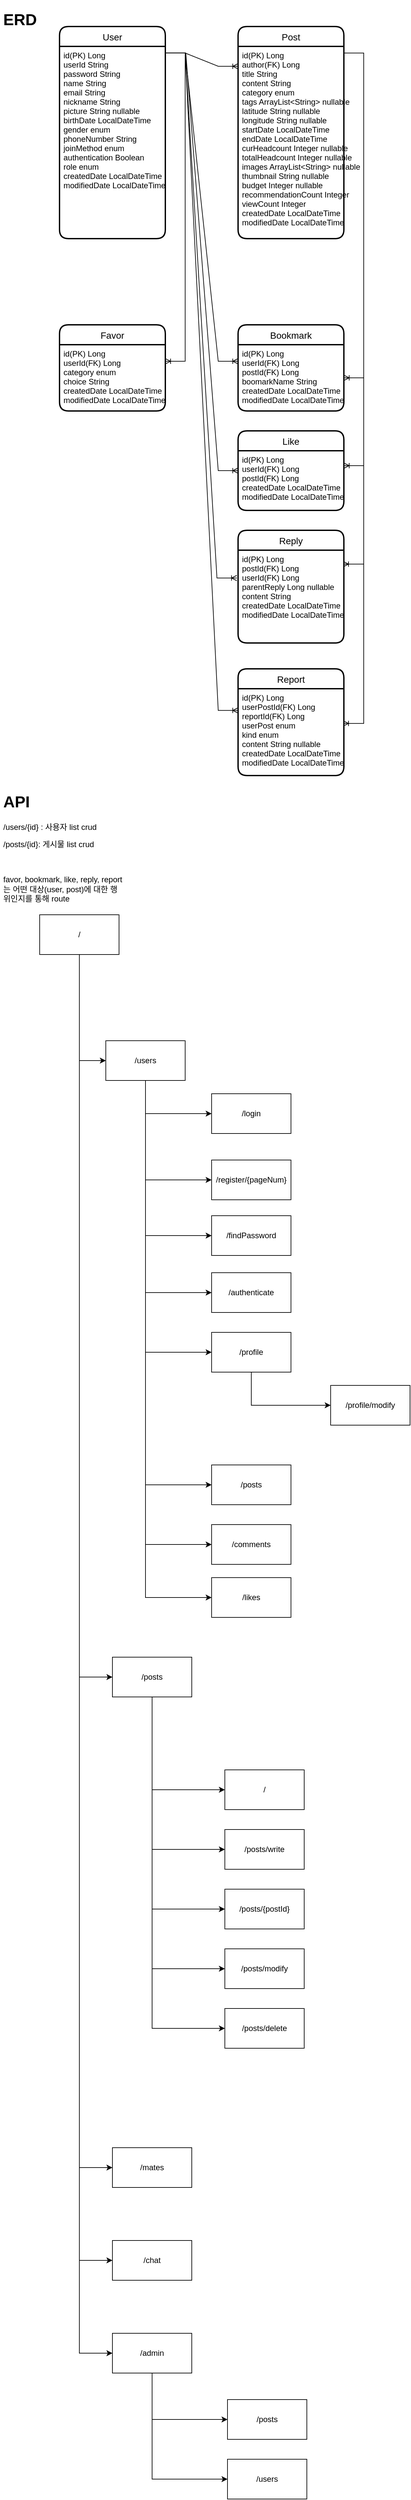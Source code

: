<mxfile version="19.0.2" type="github">
  <diagram id="Nj5eHDuCgA3VrANhKelG" name="Page-1">
    <mxGraphModel dx="880" dy="1041" grid="1" gridSize="10" guides="1" tooltips="1" connect="1" arrows="1" fold="1" page="1" pageScale="1" pageWidth="827" pageHeight="1169" math="0" shadow="0">
      <root>
        <mxCell id="0" />
        <mxCell id="1" parent="0" />
        <mxCell id="pxe3OuAeltRgRrof1Hcg-1" value="User" style="swimlane;childLayout=stackLayout;horizontal=1;startSize=30;horizontalStack=0;rounded=1;fontSize=14;fontStyle=0;strokeWidth=2;resizeParent=0;resizeLast=1;shadow=0;dashed=0;align=center;" parent="1" vertex="1">
          <mxGeometry x="110" y="40" width="160" height="320" as="geometry" />
        </mxCell>
        <mxCell id="pxe3OuAeltRgRrof1Hcg-2" value="id(PK) Long&#xa;userId String&#xa;password String&#xa;name String&#xa;email String&#xa;nickname String&#xa;picture String nullable&#xa;birthDate LocalDateTime&#xa;gender enum&#xa;phoneNumber String&#xa;joinMethod enum&#xa;authentication Boolean&#xa;role enum&#xa;createdDate LocalDateTime&#xa;modifiedDate LocalDateTime" style="align=left;strokeColor=none;fillColor=none;spacingLeft=4;fontSize=12;verticalAlign=top;resizable=0;rotatable=0;part=1;" parent="pxe3OuAeltRgRrof1Hcg-1" vertex="1">
          <mxGeometry y="30" width="160" height="290" as="geometry" />
        </mxCell>
        <mxCell id="pxe3OuAeltRgRrof1Hcg-3" value="Post" style="swimlane;childLayout=stackLayout;horizontal=1;startSize=30;horizontalStack=0;rounded=1;fontSize=14;fontStyle=0;strokeWidth=2;resizeParent=0;resizeLast=1;shadow=0;dashed=0;align=center;" parent="1" vertex="1">
          <mxGeometry x="380" y="40" width="160" height="320" as="geometry" />
        </mxCell>
        <mxCell id="pxe3OuAeltRgRrof1Hcg-4" value="id(PK) Long&#xa;author(FK) Long&#xa;title String&#xa;content String&#xa;category enum&#xa;tags ArrayList&lt;String&gt; nullable&#xa;latitude String nullable&#xa;longitude String nullable&#xa;startDate LocalDateTime&#xa;endDate LocalDateTime&#xa;curHeadcount Integer nullable&#xa;totalHeadcount Integer nullable&#xa;images ArrayList&lt;String&gt; nullable&#xa;thumbnail String nullable&#xa;budget Integer nullable&#xa;recommendationCount Integer&#xa;viewCount Integer&#xa;createdDate LocalDateTime&#xa;modifiedDate LocalDateTime" style="align=left;strokeColor=none;fillColor=none;spacingLeft=4;fontSize=12;verticalAlign=top;resizable=0;rotatable=0;part=1;" parent="pxe3OuAeltRgRrof1Hcg-3" vertex="1">
          <mxGeometry y="30" width="160" height="290" as="geometry" />
        </mxCell>
        <mxCell id="pxe3OuAeltRgRrof1Hcg-10" value="" style="edgeStyle=entityRelationEdgeStyle;fontSize=12;html=1;endArrow=ERoneToMany;rounded=0;" parent="1" edge="1">
          <mxGeometry width="100" height="100" relative="1" as="geometry">
            <mxPoint x="270" y="80" as="sourcePoint" />
            <mxPoint x="380" y="100" as="targetPoint" />
          </mxGeometry>
        </mxCell>
        <mxCell id="pxe3OuAeltRgRrof1Hcg-11" value="Bookmark" style="swimlane;childLayout=stackLayout;horizontal=1;startSize=30;horizontalStack=0;rounded=1;fontSize=14;fontStyle=0;strokeWidth=2;resizeParent=0;resizeLast=1;shadow=0;dashed=0;align=center;" parent="1" vertex="1">
          <mxGeometry x="380" y="490" width="160" height="130" as="geometry" />
        </mxCell>
        <mxCell id="pxe3OuAeltRgRrof1Hcg-12" value="id(PK) Long&#xa;userId(FK) Long&#xa;postId(FK) Long&#xa;boomarkName String&#xa;createdDate LocalDateTime&#xa;modifiedDate LocalDateTime" style="align=left;strokeColor=none;fillColor=none;spacingLeft=4;fontSize=12;verticalAlign=top;resizable=0;rotatable=0;part=1;" parent="pxe3OuAeltRgRrof1Hcg-11" vertex="1">
          <mxGeometry y="30" width="160" height="100" as="geometry" />
        </mxCell>
        <mxCell id="pxe3OuAeltRgRrof1Hcg-14" value="Report" style="swimlane;childLayout=stackLayout;horizontal=1;startSize=30;horizontalStack=0;rounded=1;fontSize=14;fontStyle=0;strokeWidth=2;resizeParent=0;resizeLast=1;shadow=0;dashed=0;align=center;" parent="1" vertex="1">
          <mxGeometry x="380" y="1009" width="160" height="161" as="geometry" />
        </mxCell>
        <mxCell id="pxe3OuAeltRgRrof1Hcg-15" value="id(PK) Long&#xa;userPostId(FK) Long&#xa;reportId(FK) Long&#xa;userPost enum&#xa;kind enum&#xa;content String nullable&#xa;createdDate LocalDateTime&#xa;modifiedDate LocalDateTime" style="align=left;strokeColor=none;fillColor=none;spacingLeft=4;fontSize=12;verticalAlign=top;resizable=0;rotatable=0;part=1;" parent="pxe3OuAeltRgRrof1Hcg-14" vertex="1">
          <mxGeometry y="30" width="160" height="131" as="geometry" />
        </mxCell>
        <mxCell id="pxe3OuAeltRgRrof1Hcg-16" value="Like" style="swimlane;childLayout=stackLayout;horizontal=1;startSize=30;horizontalStack=0;rounded=1;fontSize=14;fontStyle=0;strokeWidth=2;resizeParent=0;resizeLast=1;shadow=0;dashed=0;align=center;" parent="1" vertex="1">
          <mxGeometry x="380" y="650" width="160" height="120" as="geometry" />
        </mxCell>
        <mxCell id="pxe3OuAeltRgRrof1Hcg-17" value="id(PK) Long&#xa;userId(FK) Long&#xa;postId(FK) Long&#xa;createdDate LocalDateTime&#xa;modifiedDate LocalDateTime" style="align=left;strokeColor=none;fillColor=none;spacingLeft=4;fontSize=12;verticalAlign=top;resizable=0;rotatable=0;part=1;" parent="pxe3OuAeltRgRrof1Hcg-16" vertex="1">
          <mxGeometry y="30" width="160" height="90" as="geometry" />
        </mxCell>
        <mxCell id="pxe3OuAeltRgRrof1Hcg-21" value="" style="edgeStyle=entityRelationEdgeStyle;fontSize=12;html=1;endArrow=ERoneToMany;rounded=0;exitX=1;exitY=0.034;exitDx=0;exitDy=0;exitPerimeter=0;entryX=0;entryY=0.25;entryDx=0;entryDy=0;" parent="1" source="pxe3OuAeltRgRrof1Hcg-2" target="pxe3OuAeltRgRrof1Hcg-12" edge="1">
          <mxGeometry width="100" height="100" relative="1" as="geometry">
            <mxPoint x="10" y="560" as="sourcePoint" />
            <mxPoint x="110" y="460" as="targetPoint" />
          </mxGeometry>
        </mxCell>
        <mxCell id="pxe3OuAeltRgRrof1Hcg-23" value="" style="edgeStyle=entityRelationEdgeStyle;fontSize=12;html=1;endArrow=ERoneToMany;rounded=0;entryX=1;entryY=0.5;entryDx=0;entryDy=0;" parent="1" target="pxe3OuAeltRgRrof1Hcg-12" edge="1">
          <mxGeometry width="100" height="100" relative="1" as="geometry">
            <mxPoint x="540" y="80" as="sourcePoint" />
            <mxPoint x="640" y="-20" as="targetPoint" />
          </mxGeometry>
        </mxCell>
        <mxCell id="pxe3OuAeltRgRrof1Hcg-24" value="" style="edgeStyle=entityRelationEdgeStyle;fontSize=12;html=1;endArrow=ERoneToMany;rounded=0;entryX=0;entryY=0.5;entryDx=0;entryDy=0;exitX=1.006;exitY=0.034;exitDx=0;exitDy=0;exitPerimeter=0;" parent="1" source="pxe3OuAeltRgRrof1Hcg-2" target="pxe3OuAeltRgRrof1Hcg-16" edge="1">
          <mxGeometry width="100" height="100" relative="1" as="geometry">
            <mxPoint x="270" y="110" as="sourcePoint" />
            <mxPoint x="370" y="10" as="targetPoint" />
          </mxGeometry>
        </mxCell>
        <mxCell id="pxe3OuAeltRgRrof1Hcg-25" value="" style="edgeStyle=entityRelationEdgeStyle;fontSize=12;html=1;endArrow=ERoneToMany;rounded=0;entryX=1;entryY=0.25;entryDx=0;entryDy=0;" parent="1" target="pxe3OuAeltRgRrof1Hcg-17" edge="1">
          <mxGeometry width="100" height="100" relative="1" as="geometry">
            <mxPoint x="540" y="80" as="sourcePoint" />
            <mxPoint x="640" y="-30" as="targetPoint" />
          </mxGeometry>
        </mxCell>
        <mxCell id="pxe3OuAeltRgRrof1Hcg-26" value="Reply" style="swimlane;childLayout=stackLayout;horizontal=1;startSize=30;horizontalStack=0;rounded=1;fontSize=14;fontStyle=0;strokeWidth=2;resizeParent=0;resizeLast=1;shadow=0;dashed=0;align=center;" parent="1" vertex="1">
          <mxGeometry x="380" y="800" width="160" height="170" as="geometry" />
        </mxCell>
        <mxCell id="pxe3OuAeltRgRrof1Hcg-27" value="id(PK) Long&#xa;postId(FK) Long&#xa;userId(FK) Long&#xa;parentReply Long nullable&#xa;content String&#xa;createdDate LocalDateTime&#xa;modifiedDate LocalDateTime&#xa;" style="align=left;strokeColor=none;fillColor=none;spacingLeft=4;fontSize=12;verticalAlign=top;resizable=0;rotatable=0;part=1;" parent="pxe3OuAeltRgRrof1Hcg-26" vertex="1">
          <mxGeometry y="30" width="160" height="140" as="geometry" />
        </mxCell>
        <mxCell id="pxe3OuAeltRgRrof1Hcg-29" value="" style="edgeStyle=entityRelationEdgeStyle;fontSize=12;html=1;endArrow=ERoneToMany;rounded=0;entryX=0.994;entryY=0.15;entryDx=0;entryDy=0;entryPerimeter=0;" parent="1" target="pxe3OuAeltRgRrof1Hcg-27" edge="1">
          <mxGeometry width="100" height="100" relative="1" as="geometry">
            <mxPoint x="540" y="80" as="sourcePoint" />
            <mxPoint x="640" y="-20" as="targetPoint" />
          </mxGeometry>
        </mxCell>
        <mxCell id="pxe3OuAeltRgRrof1Hcg-30" value="" style="edgeStyle=entityRelationEdgeStyle;fontSize=12;html=1;endArrow=ERoneToMany;rounded=0;entryX=-0.012;entryY=0.3;entryDx=0;entryDy=0;entryPerimeter=0;" parent="1" target="pxe3OuAeltRgRrof1Hcg-27" edge="1">
          <mxGeometry width="100" height="100" relative="1" as="geometry">
            <mxPoint x="270" y="80" as="sourcePoint" />
            <mxPoint x="370" y="-20" as="targetPoint" />
          </mxGeometry>
        </mxCell>
        <mxCell id="pxe3OuAeltRgRrof1Hcg-31" value="Favor" style="swimlane;childLayout=stackLayout;horizontal=1;startSize=30;horizontalStack=0;rounded=1;fontSize=14;fontStyle=0;strokeWidth=2;resizeParent=0;resizeLast=1;shadow=0;dashed=0;align=center;" parent="1" vertex="1">
          <mxGeometry x="110" y="490" width="160" height="130" as="geometry" />
        </mxCell>
        <mxCell id="pxe3OuAeltRgRrof1Hcg-32" value="id(PK) Long&#xa;userId(FK) Long&#xa;category enum&#xa;choice String&#xa;createdDate LocalDateTime&#xa;modifiedDate LocalDateTime" style="align=left;strokeColor=none;fillColor=none;spacingLeft=4;fontSize=12;verticalAlign=top;resizable=0;rotatable=0;part=1;" parent="pxe3OuAeltRgRrof1Hcg-31" vertex="1">
          <mxGeometry y="30" width="160" height="100" as="geometry" />
        </mxCell>
        <mxCell id="pxe3OuAeltRgRrof1Hcg-33" value="" style="edgeStyle=entityRelationEdgeStyle;fontSize=12;html=1;endArrow=ERoneToMany;rounded=0;entryX=1;entryY=0.25;entryDx=0;entryDy=0;" parent="1" target="pxe3OuAeltRgRrof1Hcg-32" edge="1">
          <mxGeometry width="100" height="100" relative="1" as="geometry">
            <mxPoint x="270" y="80" as="sourcePoint" />
            <mxPoint x="370" y="-20" as="targetPoint" />
          </mxGeometry>
        </mxCell>
        <mxCell id="pxe3OuAeltRgRrof1Hcg-34" value="" style="edgeStyle=entityRelationEdgeStyle;fontSize=12;html=1;endArrow=ERoneToMany;rounded=0;entryX=0;entryY=0.25;entryDx=0;entryDy=0;" parent="1" target="pxe3OuAeltRgRrof1Hcg-15" edge="1">
          <mxGeometry width="100" height="100" relative="1" as="geometry">
            <mxPoint x="270" y="80" as="sourcePoint" />
            <mxPoint x="370" y="-20" as="targetPoint" />
          </mxGeometry>
        </mxCell>
        <mxCell id="pxe3OuAeltRgRrof1Hcg-35" value="" style="edgeStyle=entityRelationEdgeStyle;fontSize=12;html=1;endArrow=ERoneToMany;rounded=0;entryX=0.994;entryY=0.4;entryDx=0;entryDy=0;entryPerimeter=0;" parent="1" target="pxe3OuAeltRgRrof1Hcg-15" edge="1">
          <mxGeometry width="100" height="100" relative="1" as="geometry">
            <mxPoint x="540" y="80" as="sourcePoint" />
            <mxPoint x="640" y="-20" as="targetPoint" />
          </mxGeometry>
        </mxCell>
        <mxCell id="pxe3OuAeltRgRrof1Hcg-38" value="&lt;h1&gt;API&lt;/h1&gt;&lt;p&gt;/users/{id} : 사용자 list crud&lt;/p&gt;&lt;p&gt;/posts/{id}: 게시물 list crud&lt;/p&gt;&lt;p&gt;&lt;br&gt;&lt;/p&gt;&lt;p&gt;favor, bookmark, like, reply, report는 어떤 대상(user, post)에 대한 행위인지를 통해 route&lt;/p&gt;" style="text;html=1;strokeColor=none;fillColor=none;spacing=5;spacingTop=-20;whiteSpace=wrap;overflow=hidden;rounded=0;" parent="1" vertex="1">
          <mxGeometry x="20" y="1190" width="190" height="360" as="geometry" />
        </mxCell>
        <mxCell id="pxe3OuAeltRgRrof1Hcg-39" value="&lt;h1&gt;ERD&lt;/h1&gt;" style="text;html=1;strokeColor=none;fillColor=none;spacing=5;spacingTop=-20;whiteSpace=wrap;overflow=hidden;rounded=0;" parent="1" vertex="1">
          <mxGeometry x="20" y="10" width="190" height="120" as="geometry" />
        </mxCell>
        <mxCell id="z0WuMO5tnnBy8imYpAFS-12" style="edgeStyle=orthogonalEdgeStyle;rounded=0;orthogonalLoop=1;jettySize=auto;html=1;exitX=0.5;exitY=1;exitDx=0;exitDy=0;entryX=0;entryY=0.5;entryDx=0;entryDy=0;" edge="1" parent="1" source="z0WuMO5tnnBy8imYpAFS-1" target="z0WuMO5tnnBy8imYpAFS-7">
          <mxGeometry relative="1" as="geometry" />
        </mxCell>
        <mxCell id="z0WuMO5tnnBy8imYpAFS-14" style="edgeStyle=orthogonalEdgeStyle;rounded=0;orthogonalLoop=1;jettySize=auto;html=1;exitX=0.5;exitY=1;exitDx=0;exitDy=0;entryX=0;entryY=0.5;entryDx=0;entryDy=0;" edge="1" parent="1" source="z0WuMO5tnnBy8imYpAFS-1" target="z0WuMO5tnnBy8imYpAFS-13">
          <mxGeometry relative="1" as="geometry" />
        </mxCell>
        <mxCell id="z0WuMO5tnnBy8imYpAFS-16" style="edgeStyle=orthogonalEdgeStyle;rounded=0;orthogonalLoop=1;jettySize=auto;html=1;exitX=0.5;exitY=1;exitDx=0;exitDy=0;entryX=0;entryY=0.5;entryDx=0;entryDy=0;" edge="1" parent="1" source="z0WuMO5tnnBy8imYpAFS-1" target="z0WuMO5tnnBy8imYpAFS-15">
          <mxGeometry relative="1" as="geometry" />
        </mxCell>
        <mxCell id="z0WuMO5tnnBy8imYpAFS-29" style="edgeStyle=orthogonalEdgeStyle;rounded=0;orthogonalLoop=1;jettySize=auto;html=1;exitX=0.5;exitY=1;exitDx=0;exitDy=0;entryX=0;entryY=0.5;entryDx=0;entryDy=0;" edge="1" parent="1" source="z0WuMO5tnnBy8imYpAFS-1" target="z0WuMO5tnnBy8imYpAFS-28">
          <mxGeometry relative="1" as="geometry" />
        </mxCell>
        <mxCell id="z0WuMO5tnnBy8imYpAFS-36" style="edgeStyle=orthogonalEdgeStyle;rounded=0;orthogonalLoop=1;jettySize=auto;html=1;exitX=0.5;exitY=1;exitDx=0;exitDy=0;entryX=0;entryY=0.5;entryDx=0;entryDy=0;" edge="1" parent="1" source="z0WuMO5tnnBy8imYpAFS-1" target="z0WuMO5tnnBy8imYpAFS-35">
          <mxGeometry relative="1" as="geometry" />
        </mxCell>
        <mxCell id="z0WuMO5tnnBy8imYpAFS-1" value="/" style="rounded=0;whiteSpace=wrap;html=1;" vertex="1" parent="1">
          <mxGeometry x="80" y="1380" width="120" height="60" as="geometry" />
        </mxCell>
        <mxCell id="z0WuMO5tnnBy8imYpAFS-5" value="/register/{pageNum}" style="rounded=0;whiteSpace=wrap;html=1;" vertex="1" parent="1">
          <mxGeometry x="340" y="1750" width="120" height="60" as="geometry" />
        </mxCell>
        <mxCell id="z0WuMO5tnnBy8imYpAFS-10" style="edgeStyle=orthogonalEdgeStyle;rounded=0;orthogonalLoop=1;jettySize=auto;html=1;exitX=0.5;exitY=1;exitDx=0;exitDy=0;entryX=0;entryY=0.5;entryDx=0;entryDy=0;" edge="1" parent="1" source="z0WuMO5tnnBy8imYpAFS-7" target="z0WuMO5tnnBy8imYpAFS-8">
          <mxGeometry relative="1" as="geometry" />
        </mxCell>
        <mxCell id="z0WuMO5tnnBy8imYpAFS-11" style="edgeStyle=orthogonalEdgeStyle;rounded=0;orthogonalLoop=1;jettySize=auto;html=1;exitX=0.5;exitY=1;exitDx=0;exitDy=0;entryX=0;entryY=0.5;entryDx=0;entryDy=0;" edge="1" parent="1" source="z0WuMO5tnnBy8imYpAFS-7" target="z0WuMO5tnnBy8imYpAFS-9">
          <mxGeometry relative="1" as="geometry" />
        </mxCell>
        <mxCell id="z0WuMO5tnnBy8imYpAFS-43" style="edgeStyle=orthogonalEdgeStyle;rounded=0;orthogonalLoop=1;jettySize=auto;html=1;exitX=0.5;exitY=1;exitDx=0;exitDy=0;entryX=0;entryY=0.5;entryDx=0;entryDy=0;" edge="1" parent="1" source="z0WuMO5tnnBy8imYpAFS-7" target="z0WuMO5tnnBy8imYpAFS-42">
          <mxGeometry relative="1" as="geometry" />
        </mxCell>
        <mxCell id="z0WuMO5tnnBy8imYpAFS-50" style="edgeStyle=orthogonalEdgeStyle;rounded=0;orthogonalLoop=1;jettySize=auto;html=1;exitX=0.5;exitY=1;exitDx=0;exitDy=0;entryX=0;entryY=0.5;entryDx=0;entryDy=0;" edge="1" parent="1" source="z0WuMO5tnnBy8imYpAFS-7" target="z0WuMO5tnnBy8imYpAFS-49">
          <mxGeometry relative="1" as="geometry" />
        </mxCell>
        <mxCell id="z0WuMO5tnnBy8imYpAFS-51" style="edgeStyle=orthogonalEdgeStyle;rounded=0;orthogonalLoop=1;jettySize=auto;html=1;exitX=0.5;exitY=1;exitDx=0;exitDy=0;entryX=0;entryY=0.5;entryDx=0;entryDy=0;" edge="1" parent="1" source="z0WuMO5tnnBy8imYpAFS-7" target="z0WuMO5tnnBy8imYpAFS-48">
          <mxGeometry relative="1" as="geometry" />
        </mxCell>
        <mxCell id="z0WuMO5tnnBy8imYpAFS-7" value="/posts" style="rounded=0;whiteSpace=wrap;html=1;" vertex="1" parent="1">
          <mxGeometry x="190" y="2500" width="120" height="60" as="geometry" />
        </mxCell>
        <mxCell id="z0WuMO5tnnBy8imYpAFS-8" value="/posts/write" style="rounded=0;whiteSpace=wrap;html=1;" vertex="1" parent="1">
          <mxGeometry x="360" y="2760" width="120" height="60" as="geometry" />
        </mxCell>
        <mxCell id="z0WuMO5tnnBy8imYpAFS-9" value="/posts/{postId}" style="rounded=0;whiteSpace=wrap;html=1;" vertex="1" parent="1">
          <mxGeometry x="360" y="2850" width="120" height="60" as="geometry" />
        </mxCell>
        <mxCell id="z0WuMO5tnnBy8imYpAFS-13" value="/mates" style="rounded=0;whiteSpace=wrap;html=1;" vertex="1" parent="1">
          <mxGeometry x="190" y="3240" width="120" height="60" as="geometry" />
        </mxCell>
        <mxCell id="z0WuMO5tnnBy8imYpAFS-15" value="/chat" style="rounded=0;whiteSpace=wrap;html=1;" vertex="1" parent="1">
          <mxGeometry x="190" y="3380" width="120" height="60" as="geometry" />
        </mxCell>
        <mxCell id="z0WuMO5tnnBy8imYpAFS-47" style="edgeStyle=orthogonalEdgeStyle;rounded=0;orthogonalLoop=1;jettySize=auto;html=1;exitX=0.5;exitY=1;exitDx=0;exitDy=0;entryX=0;entryY=0.5;entryDx=0;entryDy=0;" edge="1" parent="1" source="z0WuMO5tnnBy8imYpAFS-19" target="z0WuMO5tnnBy8imYpAFS-46">
          <mxGeometry relative="1" as="geometry" />
        </mxCell>
        <mxCell id="z0WuMO5tnnBy8imYpAFS-19" value="/profile" style="rounded=0;whiteSpace=wrap;html=1;" vertex="1" parent="1">
          <mxGeometry x="340" y="2010" width="120" height="60" as="geometry" />
        </mxCell>
        <mxCell id="z0WuMO5tnnBy8imYpAFS-20" value="/posts" style="rounded=0;whiteSpace=wrap;html=1;" vertex="1" parent="1">
          <mxGeometry x="340" y="2210" width="120" height="60" as="geometry" />
        </mxCell>
        <mxCell id="z0WuMO5tnnBy8imYpAFS-24" value="/comments" style="rounded=0;whiteSpace=wrap;html=1;" vertex="1" parent="1">
          <mxGeometry x="340" y="2300" width="120" height="60" as="geometry" />
        </mxCell>
        <mxCell id="z0WuMO5tnnBy8imYpAFS-26" value="/likes" style="rounded=0;whiteSpace=wrap;html=1;" vertex="1" parent="1">
          <mxGeometry x="340" y="2380" width="120" height="60" as="geometry" />
        </mxCell>
        <mxCell id="z0WuMO5tnnBy8imYpAFS-32" style="edgeStyle=orthogonalEdgeStyle;rounded=0;orthogonalLoop=1;jettySize=auto;html=1;exitX=0.5;exitY=1;exitDx=0;exitDy=0;entryX=0;entryY=0.5;entryDx=0;entryDy=0;" edge="1" parent="1" source="z0WuMO5tnnBy8imYpAFS-28" target="z0WuMO5tnnBy8imYpAFS-30">
          <mxGeometry relative="1" as="geometry" />
        </mxCell>
        <mxCell id="z0WuMO5tnnBy8imYpAFS-33" style="edgeStyle=orthogonalEdgeStyle;rounded=0;orthogonalLoop=1;jettySize=auto;html=1;exitX=0.5;exitY=1;exitDx=0;exitDy=0;entryX=0;entryY=0.5;entryDx=0;entryDy=0;" edge="1" parent="1" source="z0WuMO5tnnBy8imYpAFS-28" target="z0WuMO5tnnBy8imYpAFS-31">
          <mxGeometry relative="1" as="geometry">
            <mxPoint x="360" y="3710" as="targetPoint" />
          </mxGeometry>
        </mxCell>
        <mxCell id="z0WuMO5tnnBy8imYpAFS-28" value="/admin" style="rounded=0;whiteSpace=wrap;html=1;" vertex="1" parent="1">
          <mxGeometry x="190" y="3520" width="120" height="60" as="geometry" />
        </mxCell>
        <mxCell id="z0WuMO5tnnBy8imYpAFS-30" value="/users" style="rounded=0;whiteSpace=wrap;html=1;" vertex="1" parent="1">
          <mxGeometry x="364" y="3710" width="120" height="60" as="geometry" />
        </mxCell>
        <mxCell id="z0WuMO5tnnBy8imYpAFS-31" value="/posts" style="rounded=0;whiteSpace=wrap;html=1;" vertex="1" parent="1">
          <mxGeometry x="364" y="3620" width="120" height="60" as="geometry" />
        </mxCell>
        <mxCell id="z0WuMO5tnnBy8imYpAFS-38" style="edgeStyle=orthogonalEdgeStyle;rounded=0;orthogonalLoop=1;jettySize=auto;html=1;exitX=0.5;exitY=1;exitDx=0;exitDy=0;entryX=0;entryY=0.5;entryDx=0;entryDy=0;" edge="1" parent="1" source="z0WuMO5tnnBy8imYpAFS-35" target="z0WuMO5tnnBy8imYpAFS-37">
          <mxGeometry relative="1" as="geometry" />
        </mxCell>
        <mxCell id="z0WuMO5tnnBy8imYpAFS-39" style="edgeStyle=orthogonalEdgeStyle;rounded=0;orthogonalLoop=1;jettySize=auto;html=1;exitX=0.5;exitY=1;exitDx=0;exitDy=0;entryX=0;entryY=0.5;entryDx=0;entryDy=0;" edge="1" parent="1" source="z0WuMO5tnnBy8imYpAFS-35" target="z0WuMO5tnnBy8imYpAFS-5">
          <mxGeometry relative="1" as="geometry" />
        </mxCell>
        <mxCell id="z0WuMO5tnnBy8imYpAFS-41" style="edgeStyle=orthogonalEdgeStyle;rounded=0;orthogonalLoop=1;jettySize=auto;html=1;exitX=0.5;exitY=1;exitDx=0;exitDy=0;entryX=0;entryY=0.5;entryDx=0;entryDy=0;" edge="1" parent="1" source="z0WuMO5tnnBy8imYpAFS-35" target="z0WuMO5tnnBy8imYpAFS-40">
          <mxGeometry relative="1" as="geometry" />
        </mxCell>
        <mxCell id="z0WuMO5tnnBy8imYpAFS-45" style="edgeStyle=orthogonalEdgeStyle;rounded=0;orthogonalLoop=1;jettySize=auto;html=1;exitX=0.5;exitY=1;exitDx=0;exitDy=0;entryX=0;entryY=0.5;entryDx=0;entryDy=0;" edge="1" parent="1" source="z0WuMO5tnnBy8imYpAFS-35" target="z0WuMO5tnnBy8imYpAFS-44">
          <mxGeometry relative="1" as="geometry" />
        </mxCell>
        <mxCell id="z0WuMO5tnnBy8imYpAFS-52" style="edgeStyle=orthogonalEdgeStyle;rounded=0;orthogonalLoop=1;jettySize=auto;html=1;exitX=0.5;exitY=1;exitDx=0;exitDy=0;entryX=0;entryY=0.5;entryDx=0;entryDy=0;" edge="1" parent="1" source="z0WuMO5tnnBy8imYpAFS-35" target="z0WuMO5tnnBy8imYpAFS-19">
          <mxGeometry relative="1" as="geometry" />
        </mxCell>
        <mxCell id="z0WuMO5tnnBy8imYpAFS-53" style="edgeStyle=orthogonalEdgeStyle;rounded=0;orthogonalLoop=1;jettySize=auto;html=1;exitX=0.5;exitY=1;exitDx=0;exitDy=0;entryX=0;entryY=0.5;entryDx=0;entryDy=0;" edge="1" parent="1" source="z0WuMO5tnnBy8imYpAFS-35" target="z0WuMO5tnnBy8imYpAFS-20">
          <mxGeometry relative="1" as="geometry" />
        </mxCell>
        <mxCell id="z0WuMO5tnnBy8imYpAFS-54" style="edgeStyle=orthogonalEdgeStyle;rounded=0;orthogonalLoop=1;jettySize=auto;html=1;exitX=0.5;exitY=1;exitDx=0;exitDy=0;entryX=0;entryY=0.5;entryDx=0;entryDy=0;" edge="1" parent="1" source="z0WuMO5tnnBy8imYpAFS-35" target="z0WuMO5tnnBy8imYpAFS-24">
          <mxGeometry relative="1" as="geometry" />
        </mxCell>
        <mxCell id="z0WuMO5tnnBy8imYpAFS-55" style="edgeStyle=orthogonalEdgeStyle;rounded=0;orthogonalLoop=1;jettySize=auto;html=1;exitX=0.5;exitY=1;exitDx=0;exitDy=0;entryX=0;entryY=0.5;entryDx=0;entryDy=0;" edge="1" parent="1" source="z0WuMO5tnnBy8imYpAFS-35" target="z0WuMO5tnnBy8imYpAFS-26">
          <mxGeometry relative="1" as="geometry" />
        </mxCell>
        <mxCell id="z0WuMO5tnnBy8imYpAFS-35" value="/users" style="rounded=0;whiteSpace=wrap;html=1;" vertex="1" parent="1">
          <mxGeometry x="180" y="1570" width="120" height="60" as="geometry" />
        </mxCell>
        <mxCell id="z0WuMO5tnnBy8imYpAFS-37" value="/login" style="rounded=0;whiteSpace=wrap;html=1;" vertex="1" parent="1">
          <mxGeometry x="340" y="1650" width="120" height="60" as="geometry" />
        </mxCell>
        <mxCell id="z0WuMO5tnnBy8imYpAFS-40" value="/findPassword" style="rounded=0;whiteSpace=wrap;html=1;" vertex="1" parent="1">
          <mxGeometry x="340" y="1834" width="120" height="60" as="geometry" />
        </mxCell>
        <mxCell id="z0WuMO5tnnBy8imYpAFS-42" value="/" style="rounded=0;whiteSpace=wrap;html=1;" vertex="1" parent="1">
          <mxGeometry x="360" y="2670" width="120" height="60" as="geometry" />
        </mxCell>
        <mxCell id="z0WuMO5tnnBy8imYpAFS-44" value="/authenticate" style="rounded=0;whiteSpace=wrap;html=1;" vertex="1" parent="1">
          <mxGeometry x="340" y="1920" width="120" height="60" as="geometry" />
        </mxCell>
        <mxCell id="z0WuMO5tnnBy8imYpAFS-46" value="/profile/modify" style="rounded=0;whiteSpace=wrap;html=1;" vertex="1" parent="1">
          <mxGeometry x="520" y="2090" width="120" height="60" as="geometry" />
        </mxCell>
        <mxCell id="z0WuMO5tnnBy8imYpAFS-48" value="/posts/modify" style="rounded=0;whiteSpace=wrap;html=1;" vertex="1" parent="1">
          <mxGeometry x="360" y="2940" width="120" height="60" as="geometry" />
        </mxCell>
        <mxCell id="z0WuMO5tnnBy8imYpAFS-49" value="/posts/delete" style="rounded=0;whiteSpace=wrap;html=1;" vertex="1" parent="1">
          <mxGeometry x="360" y="3030" width="120" height="60" as="geometry" />
        </mxCell>
      </root>
    </mxGraphModel>
  </diagram>
</mxfile>
